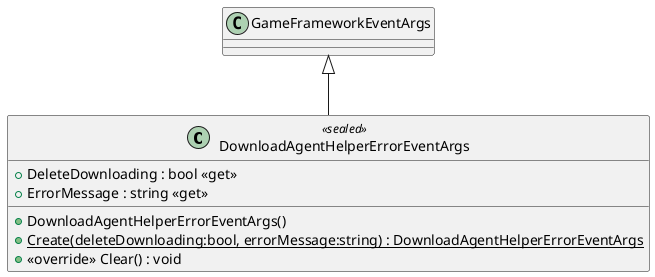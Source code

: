 @startuml
class DownloadAgentHelperErrorEventArgs <<sealed>> {
    + DownloadAgentHelperErrorEventArgs()
    + DeleteDownloading : bool <<get>>
    + ErrorMessage : string <<get>>
    + {static} Create(deleteDownloading:bool, errorMessage:string) : DownloadAgentHelperErrorEventArgs
    + <<override>> Clear() : void
}
GameFrameworkEventArgs <|-- DownloadAgentHelperErrorEventArgs
@enduml

